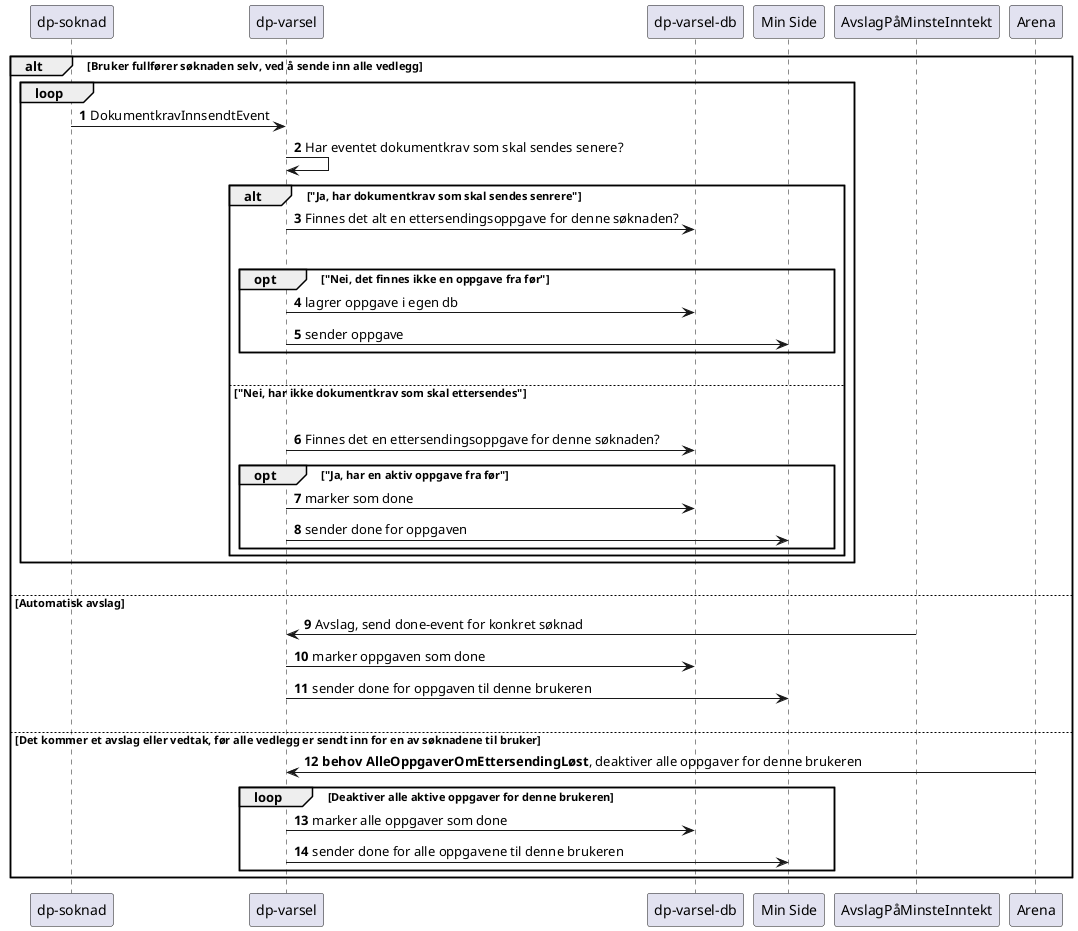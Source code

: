 @startuml

autonumber
alt Bruker fullfører søknaden selv, ved å sende inn alle vedlegg
    loop
        "dp-soknad" -> "dp-varsel": DokumentkravInnsendtEvent
        "dp-varsel" -> "dp-varsel": Har eventet dokumentkrav som skal sendes senere?
        alt "Ja, har dokumentkrav som skal sendes senrere"
            "dp-varsel" -> "dp-varsel-db": Finnes det alt en ettersendingsoppgave for denne søknaden?
            |||
            opt "Nei, det finnes ikke en oppgave fra før"
                "dp-varsel" -> "dp-varsel-db": lagrer oppgave i egen db
                "dp-varsel" -> "Min Side": sender oppgave
            end
            |||
        else "Nei, har ikke dokumentkrav som skal ettersendes"
            |||
            "dp-varsel" -> "dp-varsel-db": Finnes det en ettersendingsoppgave for denne søknaden?
            opt "Ja, har en aktiv oppgave fra før"
                "dp-varsel" -> "dp-varsel-db": marker som done
                "dp-varsel" -> "Min Side": sender done for oppgaven
            end
        end
    end
|||
else Automatisk avslag
    "AvslagPåMinsteInntekt" -> "dp-varsel": Avslag, send done-event for konkret søknad
    "dp-varsel" -> "dp-varsel-db": marker oppgaven som done
    "dp-varsel" -> "Min Side": sender done for oppgaven til denne brukeren
|||
else Det kommer et avslag eller vedtak, før alle vedlegg er sendt inn for en av søknadene til bruker
    "Arena" -> "dp-varsel": **behov AlleOppgaverOmEttersendingLøst**, deaktiver alle oppgaver for denne brukeren
    loop Deaktiver alle aktive oppgaver for denne brukeren
        "dp-varsel" -> "dp-varsel-db": marker alle oppgaver som done
        "dp-varsel" -> "Min Side": sender done for alle oppgavene til denne brukeren
    end
end
@enduml
